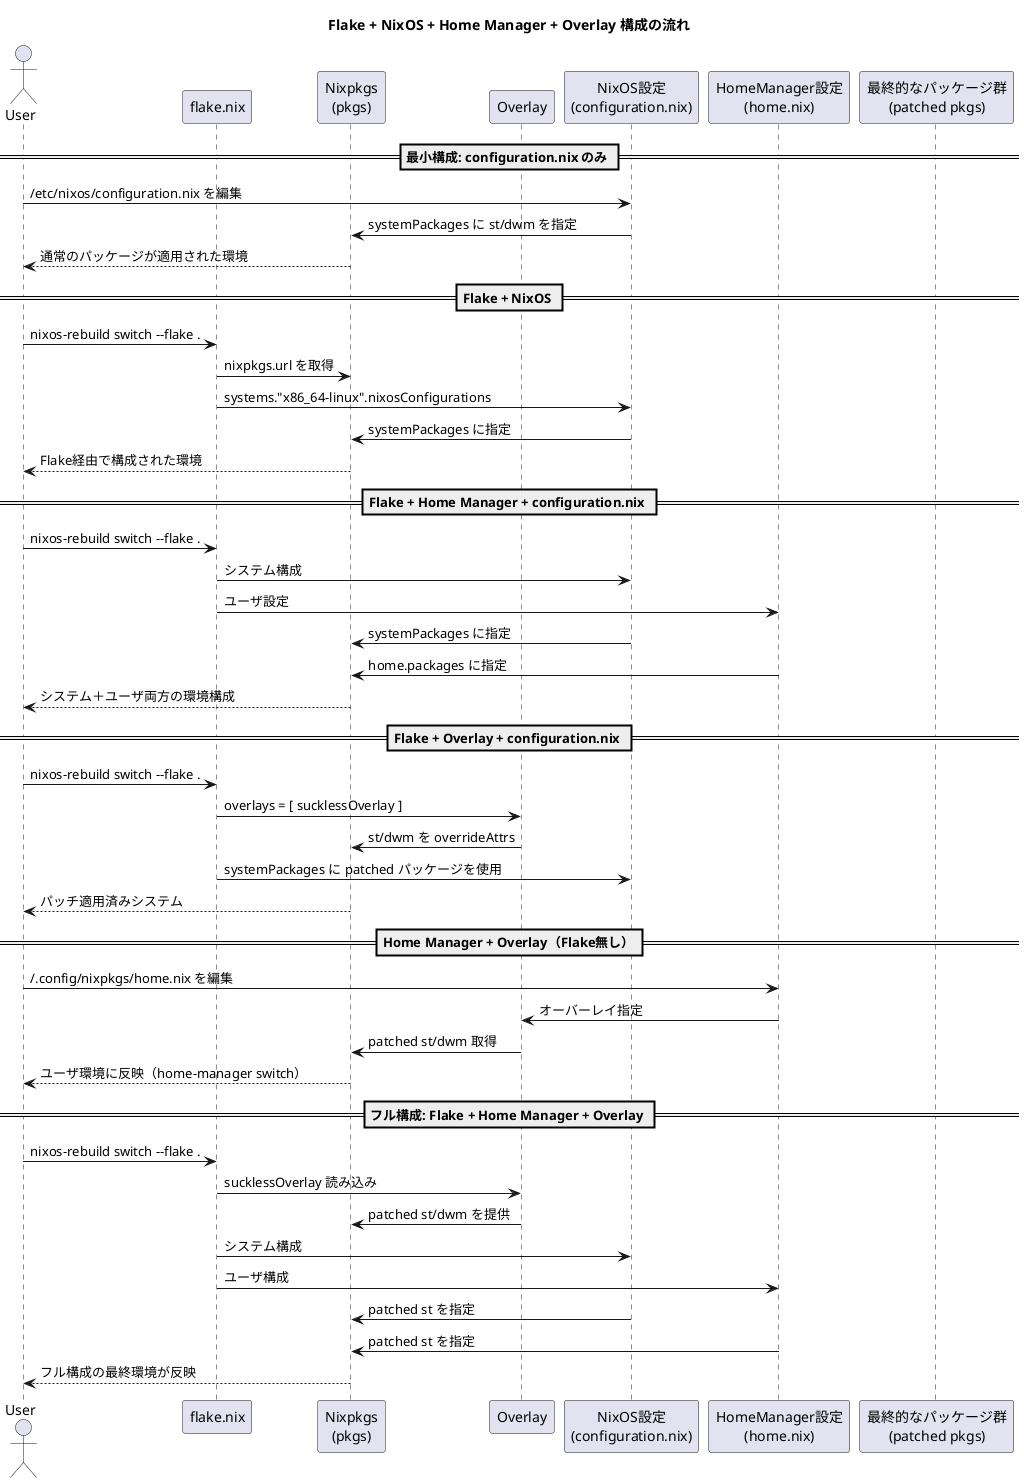 @startuml
title Flake + NixOS + Home Manager + Overlay 構成の流れ

actor User
participant "flake.nix" as Flake
participant "Nixpkgs\n(pkgs)" as Pkgs
participant "Overlay" as Overlay
participant "NixOS設定\n(configuration.nix)" as NixOSConfig
participant "HomeManager設定\n(home.nix)" as HMConfig
participant "最終的なパッケージ群\n(patched pkgs)" as FinalPkgs

== 最小構成: configuration.nix のみ ==
User -> NixOSConfig : /etc/nixos/configuration.nix を編集
NixOSConfig -> Pkgs : systemPackages に st/dwm を指定
Pkgs --> User : 通常のパッケージが適用された環境

== Flake + NixOS ==
User -> Flake : nixos-rebuild switch --flake .
Flake -> Pkgs : nixpkgs.url を取得
Flake -> NixOSConfig : systems."x86_64-linux".nixosConfigurations
NixOSConfig -> Pkgs : systemPackages に指定
Pkgs --> User : Flake経由で構成された環境

== Flake + Home Manager + configuration.nix ==
User -> Flake : nixos-rebuild switch --flake .
Flake -> NixOSConfig : システム構成
Flake -> HMConfig : ユーザ設定
NixOSConfig -> Pkgs : systemPackages に指定
HMConfig -> Pkgs : home.packages に指定
Pkgs --> User : システム＋ユーザ両方の環境構成

== Flake + Overlay + configuration.nix ==
User -> Flake : nixos-rebuild switch --flake .
Flake -> Overlay : overlays = [ sucklessOverlay ]
Overlay -> Pkgs : st/dwm を overrideAttrs
Flake -> NixOSConfig : systemPackages に patched パッケージを使用
Pkgs --> User : パッチ適用済みシステム

== Home Manager + Overlay（Flake無し）==
User -> HMConfig : ~/.config/nixpkgs/home.nix を編集
HMConfig -> Overlay : オーバーレイ指定
Overlay -> Pkgs : patched st/dwm 取得
Pkgs --> User : ユーザ環境に反映（home-manager switch）

== フル構成: Flake + Home Manager + Overlay ==
User -> Flake : nixos-rebuild switch --flake .
Flake -> Overlay : sucklessOverlay 読み込み
Overlay -> Pkgs : patched st/dwm を提供
Flake -> NixOSConfig : システム構成
Flake -> HMConfig : ユーザ構成
NixOSConfig -> Pkgs : patched st を指定
HMConfig -> Pkgs : patched st を指定
Pkgs --> User : フル構成の最終環境が反映

@enduml
